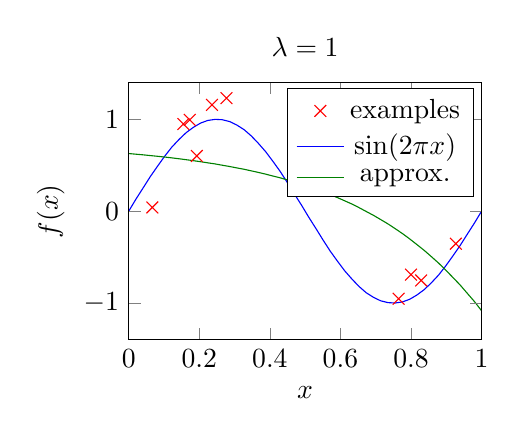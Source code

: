 % This file was created by matplotlib v0.1.0.
% Copyright (c) 2010--2014, Nico Schlömer <nico.schloemer@gmail.com>
% All rights reserved.
% 
% The lastest updates can be retrieved from
% 
% https://github.com/nschloe/matplotlib2tikz
% 
% where you can also submit bug reports and leavecomments.
% 
\begin{tikzpicture}

\begin{axis}[
title={$\lambda =1$},
xlabel={$x$},
ylabel={$f(x)$},
xmin=0, xmax=1,
ymin=-1.4, ymax=1.4,
axis on top,
width=0.5\textwidth,
height=0.4\textwidth,
legend entries={{examples},{$\sin(2\pi x)$},{approx.}}
]
\addplot [red, mark=x, mark size=3, only marks]
coordinates {
(0.236,1.156)
(0.155,0.948)
(0.067,0.041)
(0.8,-0.691)
(0.765,-0.952)
(0.277,1.23)
(0.173,0.993)
(0.927,-0.354)
(0.829,-0.754)
(0.193,0.601)

};
\addplot [blue]
coordinates {
(0,0)
(0.02,0.128)
(0.041,0.254)
(0.061,0.375)
(0.082,0.491)
(0.102,0.598)
(0.122,0.696)
(0.143,0.782)
(0.163,0.855)
(0.184,0.914)
(0.204,0.959)
(0.224,0.987)
(0.245,0.999)
(0.265,0.995)
(0.286,0.975)
(0.306,0.938)
(0.327,0.887)
(0.347,0.82)
(0.367,0.74)
(0.388,0.648)
(0.408,0.546)
(0.429,0.434)
(0.449,0.315)
(0.469,0.191)
(0.49,0.064)
(0.51,-0.064)
(0.531,-0.191)
(0.551,-0.315)
(0.571,-0.434)
(0.592,-0.546)
(0.612,-0.648)
(0.633,-0.74)
(0.653,-0.82)
(0.673,-0.887)
(0.694,-0.938)
(0.714,-0.975)
(0.735,-0.995)
(0.755,-0.999)
(0.776,-0.987)
(0.796,-0.959)
(0.816,-0.914)
(0.837,-0.855)
(0.857,-0.782)
(0.878,-0.696)
(0.898,-0.598)
(0.918,-0.491)
(0.939,-0.375)
(0.959,-0.254)
(0.98,-0.128)
(1,-2.449e-16)

};
\addplot [green!50.0!black]
coordinates {
(0,0.627)
(0.02,0.62)
(0.041,0.613)
(0.061,0.605)
(0.082,0.597)
(0.102,0.589)
(0.122,0.58)
(0.143,0.57)
(0.163,0.56)
(0.184,0.549)
(0.204,0.538)
(0.224,0.526)
(0.245,0.514)
(0.265,0.5)
(0.286,0.486)
(0.306,0.471)
(0.327,0.456)
(0.347,0.439)
(0.367,0.422)
(0.388,0.403)
(0.408,0.383)
(0.429,0.363)
(0.449,0.341)
(0.469,0.318)
(0.49,0.293)
(0.51,0.267)
(0.531,0.24)
(0.551,0.211)
(0.571,0.18)
(0.592,0.147)
(0.612,0.113)
(0.633,0.077)
(0.653,0.038)
(0.673,-0.003)
(0.694,-0.046)
(0.714,-0.091)
(0.735,-0.139)
(0.755,-0.19)
(0.776,-0.244)
(0.796,-0.301)
(0.816,-0.361)
(0.837,-0.425)
(0.857,-0.492)
(0.878,-0.564)
(0.898,-0.639)
(0.918,-0.718)
(0.939,-0.802)
(0.959,-0.891)
(0.98,-0.984)
(1,-1.083)

};
\path [draw=black, fill opacity=0] (axis cs:13,1.4)--(axis cs:13,1.4);

\path [draw=black, fill opacity=0] (axis cs:1,13)--(axis cs:1,13);

\path [draw=black, fill opacity=0] (axis cs:13,-1.4)--(axis cs:13,-1.4);

\path [draw=black, fill opacity=0] (axis cs:0,13)--(axis cs:0,13);

\end{axis}

\end{tikzpicture}